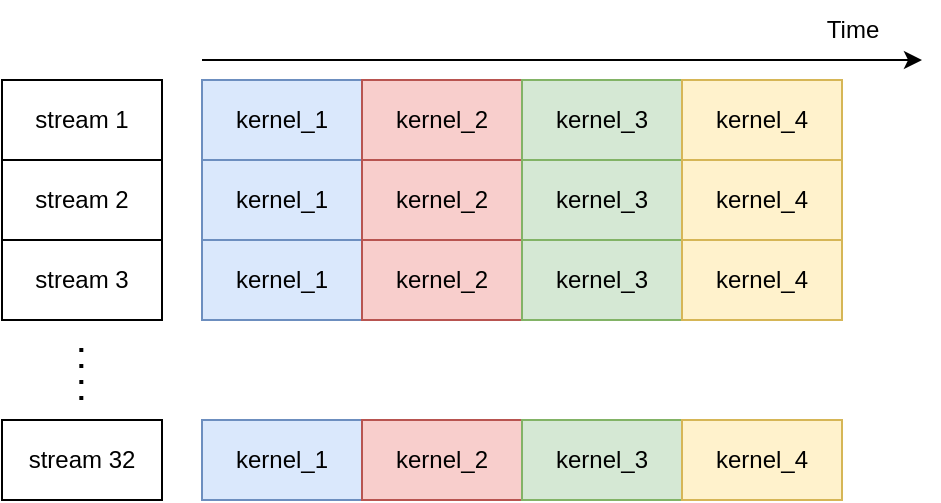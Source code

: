 <mxfile version="28.0.6">
  <diagram name="Page-1" id="niMu70SQuWnEhpgnZvlX">
    <mxGraphModel dx="684" dy="394" grid="1" gridSize="10" guides="1" tooltips="1" connect="1" arrows="1" fold="1" page="1" pageScale="1" pageWidth="827" pageHeight="1169" math="0" shadow="0">
      <root>
        <mxCell id="0" />
        <mxCell id="1" parent="0" />
        <mxCell id="n-IPV7VYuaTZssrNaT7v-1" value="" style="endArrow=classic;html=1;rounded=0;" edge="1" parent="1">
          <mxGeometry width="50" height="50" relative="1" as="geometry">
            <mxPoint x="120" y="70" as="sourcePoint" />
            <mxPoint x="480" y="70" as="targetPoint" />
          </mxGeometry>
        </mxCell>
        <mxCell id="n-IPV7VYuaTZssrNaT7v-2" value="Time" style="text;html=1;align=center;verticalAlign=middle;resizable=0;points=[];autosize=1;strokeColor=none;fillColor=none;" vertex="1" parent="1">
          <mxGeometry x="420" y="40" width="50" height="30" as="geometry" />
        </mxCell>
        <mxCell id="n-IPV7VYuaTZssrNaT7v-3" value="kernel_1" style="rounded=0;whiteSpace=wrap;html=1;fillColor=#dae8fc;strokeColor=#6c8ebf;" vertex="1" parent="1">
          <mxGeometry x="120" y="80" width="80" height="40" as="geometry" />
        </mxCell>
        <mxCell id="n-IPV7VYuaTZssrNaT7v-4" value="kernel_2" style="rounded=0;whiteSpace=wrap;html=1;fillColor=#f8cecc;strokeColor=#b85450;" vertex="1" parent="1">
          <mxGeometry x="200" y="80" width="80" height="40" as="geometry" />
        </mxCell>
        <mxCell id="n-IPV7VYuaTZssrNaT7v-5" value="kernel_3" style="rounded=0;whiteSpace=wrap;html=1;fillColor=#d5e8d4;strokeColor=#82b366;" vertex="1" parent="1">
          <mxGeometry x="280" y="80" width="80" height="40" as="geometry" />
        </mxCell>
        <mxCell id="n-IPV7VYuaTZssrNaT7v-6" value="kernel_4" style="rounded=0;whiteSpace=wrap;html=1;fillColor=#fff2cc;strokeColor=#d6b656;" vertex="1" parent="1">
          <mxGeometry x="360" y="80" width="80" height="40" as="geometry" />
        </mxCell>
        <mxCell id="n-IPV7VYuaTZssrNaT7v-7" value="stream 1" style="rounded=0;whiteSpace=wrap;html=1;" vertex="1" parent="1">
          <mxGeometry x="20" y="80" width="80" height="40" as="geometry" />
        </mxCell>
        <mxCell id="n-IPV7VYuaTZssrNaT7v-8" value="kernel_1" style="rounded=0;whiteSpace=wrap;html=1;fillColor=#dae8fc;strokeColor=#6c8ebf;" vertex="1" parent="1">
          <mxGeometry x="120" y="120" width="80" height="40" as="geometry" />
        </mxCell>
        <mxCell id="n-IPV7VYuaTZssrNaT7v-9" value="kernel_2" style="rounded=0;whiteSpace=wrap;html=1;fillColor=#f8cecc;strokeColor=#b85450;" vertex="1" parent="1">
          <mxGeometry x="200" y="120" width="80" height="40" as="geometry" />
        </mxCell>
        <mxCell id="n-IPV7VYuaTZssrNaT7v-10" value="kernel_3" style="rounded=0;whiteSpace=wrap;html=1;fillColor=#d5e8d4;strokeColor=#82b366;" vertex="1" parent="1">
          <mxGeometry x="280" y="120" width="80" height="40" as="geometry" />
        </mxCell>
        <mxCell id="n-IPV7VYuaTZssrNaT7v-11" value="kernel_4" style="rounded=0;whiteSpace=wrap;html=1;fillColor=#fff2cc;strokeColor=#d6b656;" vertex="1" parent="1">
          <mxGeometry x="360" y="120" width="80" height="40" as="geometry" />
        </mxCell>
        <mxCell id="n-IPV7VYuaTZssrNaT7v-12" value="stream 2" style="rounded=0;whiteSpace=wrap;html=1;" vertex="1" parent="1">
          <mxGeometry x="20" y="120" width="80" height="40" as="geometry" />
        </mxCell>
        <mxCell id="n-IPV7VYuaTZssrNaT7v-13" value="kernel_1" style="rounded=0;whiteSpace=wrap;html=1;fillColor=#dae8fc;strokeColor=#6c8ebf;" vertex="1" parent="1">
          <mxGeometry x="120" y="160" width="80" height="40" as="geometry" />
        </mxCell>
        <mxCell id="n-IPV7VYuaTZssrNaT7v-14" value="kernel_2" style="rounded=0;whiteSpace=wrap;html=1;fillColor=#f8cecc;strokeColor=#b85450;" vertex="1" parent="1">
          <mxGeometry x="200" y="160" width="80" height="40" as="geometry" />
        </mxCell>
        <mxCell id="n-IPV7VYuaTZssrNaT7v-15" value="kernel_3" style="rounded=0;whiteSpace=wrap;html=1;fillColor=#d5e8d4;strokeColor=#82b366;" vertex="1" parent="1">
          <mxGeometry x="280" y="160" width="80" height="40" as="geometry" />
        </mxCell>
        <mxCell id="n-IPV7VYuaTZssrNaT7v-16" value="kernel_4" style="rounded=0;whiteSpace=wrap;html=1;fillColor=#fff2cc;strokeColor=#d6b656;" vertex="1" parent="1">
          <mxGeometry x="360" y="160" width="80" height="40" as="geometry" />
        </mxCell>
        <mxCell id="n-IPV7VYuaTZssrNaT7v-17" value="stream 3" style="rounded=0;whiteSpace=wrap;html=1;" vertex="1" parent="1">
          <mxGeometry x="20" y="160" width="80" height="40" as="geometry" />
        </mxCell>
        <mxCell id="n-IPV7VYuaTZssrNaT7v-18" value="kernel_1" style="rounded=0;whiteSpace=wrap;html=1;fillColor=#dae8fc;strokeColor=#6c8ebf;" vertex="1" parent="1">
          <mxGeometry x="120" y="250" width="80" height="40" as="geometry" />
        </mxCell>
        <mxCell id="n-IPV7VYuaTZssrNaT7v-19" value="kernel_2" style="rounded=0;whiteSpace=wrap;html=1;fillColor=#f8cecc;strokeColor=#b85450;" vertex="1" parent="1">
          <mxGeometry x="200" y="250" width="80" height="40" as="geometry" />
        </mxCell>
        <mxCell id="n-IPV7VYuaTZssrNaT7v-20" value="kernel_3" style="rounded=0;whiteSpace=wrap;html=1;fillColor=#d5e8d4;strokeColor=#82b366;" vertex="1" parent="1">
          <mxGeometry x="280" y="250" width="80" height="40" as="geometry" />
        </mxCell>
        <mxCell id="n-IPV7VYuaTZssrNaT7v-21" value="kernel_4" style="rounded=0;whiteSpace=wrap;html=1;fillColor=#fff2cc;strokeColor=#d6b656;" vertex="1" parent="1">
          <mxGeometry x="360" y="250" width="80" height="40" as="geometry" />
        </mxCell>
        <mxCell id="n-IPV7VYuaTZssrNaT7v-22" value="stream 32" style="rounded=0;whiteSpace=wrap;html=1;" vertex="1" parent="1">
          <mxGeometry x="20" y="250" width="80" height="40" as="geometry" />
        </mxCell>
        <mxCell id="n-IPV7VYuaTZssrNaT7v-23" value="" style="endArrow=none;dashed=1;html=1;dashPattern=1 3;strokeWidth=2;rounded=0;" edge="1" parent="1">
          <mxGeometry width="50" height="50" relative="1" as="geometry">
            <mxPoint x="59.66" y="240" as="sourcePoint" />
            <mxPoint x="59.66" y="210" as="targetPoint" />
          </mxGeometry>
        </mxCell>
      </root>
    </mxGraphModel>
  </diagram>
</mxfile>
